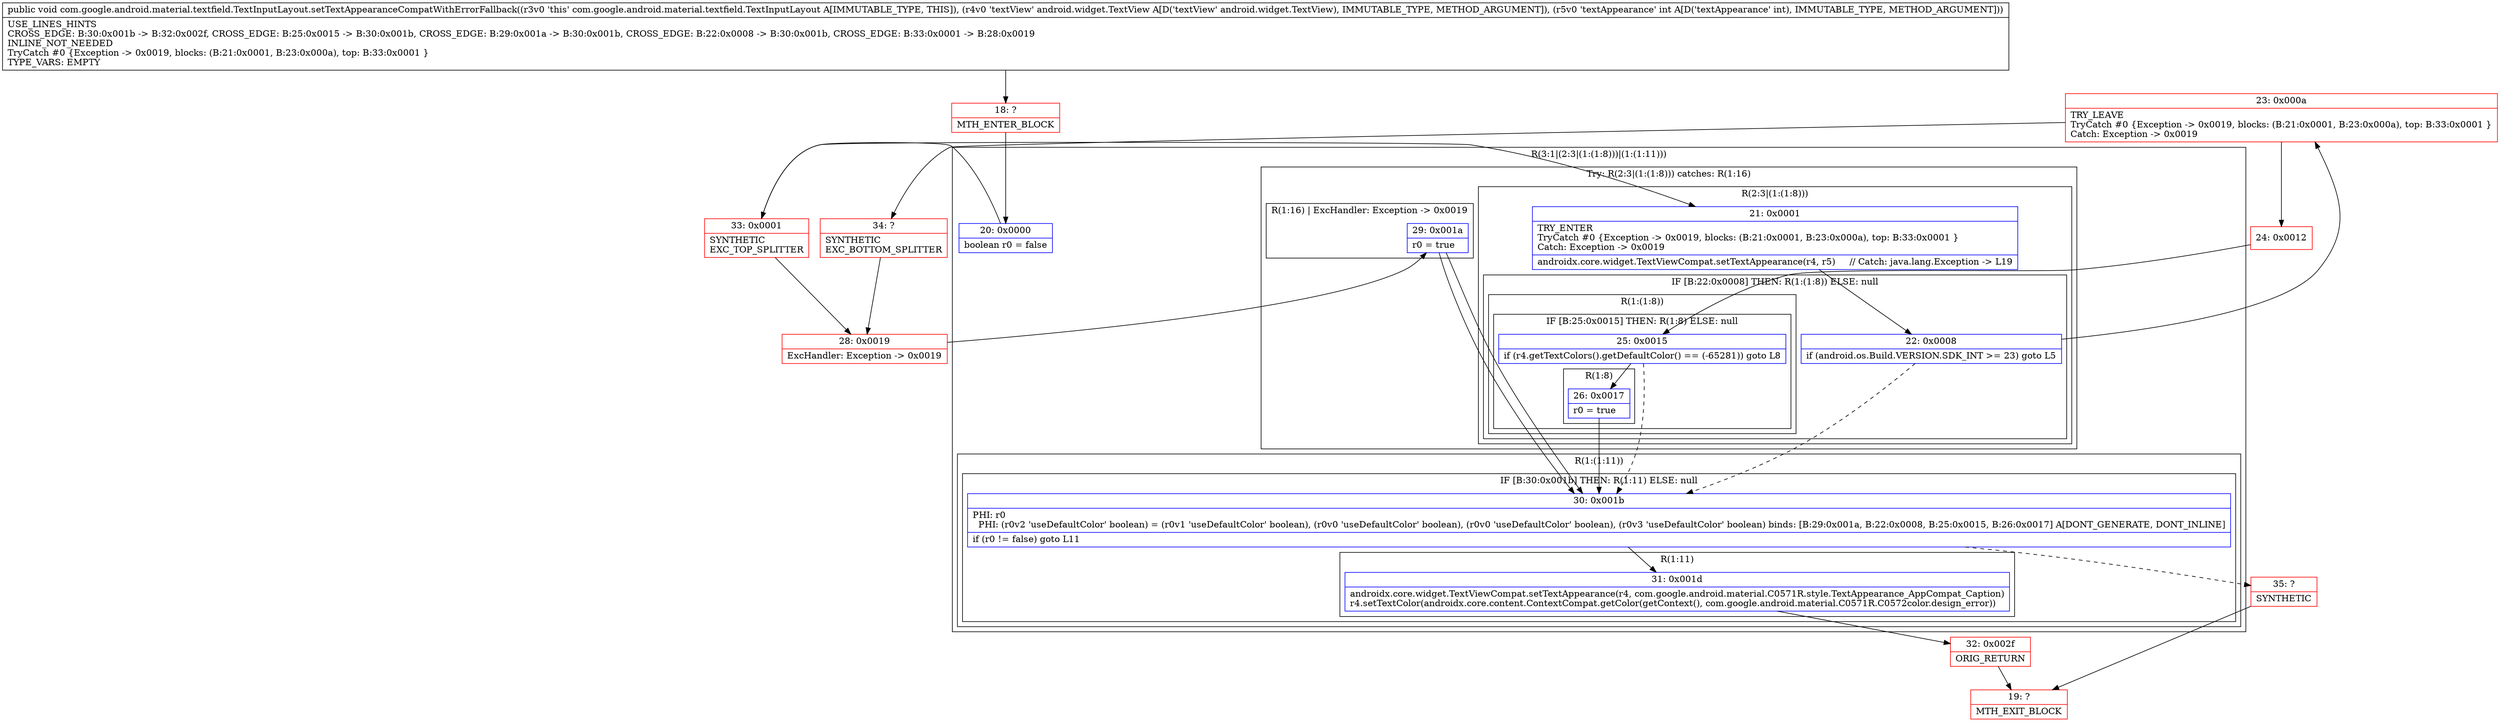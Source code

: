digraph "CFG forcom.google.android.material.textfield.TextInputLayout.setTextAppearanceCompatWithErrorFallback(Landroid\/widget\/TextView;I)V" {
subgraph cluster_Region_1967000191 {
label = "R(3:1|(2:3|(1:(1:8)))|(1:(1:11)))";
node [shape=record,color=blue];
Node_20 [shape=record,label="{20\:\ 0x0000|boolean r0 = false\l}"];
subgraph cluster_TryCatchRegion_436547076 {
label = "Try: R(2:3|(1:(1:8))) catches: R(1:16)";
node [shape=record,color=blue];
subgraph cluster_Region_1590229349 {
label = "R(2:3|(1:(1:8)))";
node [shape=record,color=blue];
Node_21 [shape=record,label="{21\:\ 0x0001|TRY_ENTER\lTryCatch #0 \{Exception \-\> 0x0019, blocks: (B:21:0x0001, B:23:0x000a), top: B:33:0x0001 \}\lCatch: Exception \-\> 0x0019\l|androidx.core.widget.TextViewCompat.setTextAppearance(r4, r5)     \/\/ Catch: java.lang.Exception \-\> L19\l}"];
subgraph cluster_IfRegion_1885224587 {
label = "IF [B:22:0x0008] THEN: R(1:(1:8)) ELSE: null";
node [shape=record,color=blue];
Node_22 [shape=record,label="{22\:\ 0x0008|if (android.os.Build.VERSION.SDK_INT \>= 23) goto L5\l}"];
subgraph cluster_Region_2103741603 {
label = "R(1:(1:8))";
node [shape=record,color=blue];
subgraph cluster_IfRegion_1310914565 {
label = "IF [B:25:0x0015] THEN: R(1:8) ELSE: null";
node [shape=record,color=blue];
Node_25 [shape=record,label="{25\:\ 0x0015|if (r4.getTextColors().getDefaultColor() == (\-65281)) goto L8\l}"];
subgraph cluster_Region_1649568851 {
label = "R(1:8)";
node [shape=record,color=blue];
Node_26 [shape=record,label="{26\:\ 0x0017|r0 = true\l}"];
}
}
}
}
}
subgraph cluster_Region_1118120274 {
label = "R(1:16) | ExcHandler: Exception \-\> 0x0019\l";
node [shape=record,color=blue];
Node_29 [shape=record,label="{29\:\ 0x001a|r0 = true\l}"];
}
}
subgraph cluster_Region_1463296885 {
label = "R(1:(1:11))";
node [shape=record,color=blue];
subgraph cluster_IfRegion_168145895 {
label = "IF [B:30:0x001b] THEN: R(1:11) ELSE: null";
node [shape=record,color=blue];
Node_30 [shape=record,label="{30\:\ 0x001b|PHI: r0 \l  PHI: (r0v2 'useDefaultColor' boolean) = (r0v1 'useDefaultColor' boolean), (r0v0 'useDefaultColor' boolean), (r0v0 'useDefaultColor' boolean), (r0v3 'useDefaultColor' boolean) binds: [B:29:0x001a, B:22:0x0008, B:25:0x0015, B:26:0x0017] A[DONT_GENERATE, DONT_INLINE]\l|if (r0 != false) goto L11\l}"];
subgraph cluster_Region_1444144511 {
label = "R(1:11)";
node [shape=record,color=blue];
Node_31 [shape=record,label="{31\:\ 0x001d|androidx.core.widget.TextViewCompat.setTextAppearance(r4, com.google.android.material.C0571R.style.TextAppearance_AppCompat_Caption)\lr4.setTextColor(androidx.core.content.ContextCompat.getColor(getContext(), com.google.android.material.C0571R.C0572color.design_error))\l}"];
}
}
}
}
subgraph cluster_Region_1118120274 {
label = "R(1:16) | ExcHandler: Exception \-\> 0x0019\l";
node [shape=record,color=blue];
Node_29 [shape=record,label="{29\:\ 0x001a|r0 = true\l}"];
}
Node_18 [shape=record,color=red,label="{18\:\ ?|MTH_ENTER_BLOCK\l}"];
Node_33 [shape=record,color=red,label="{33\:\ 0x0001|SYNTHETIC\lEXC_TOP_SPLITTER\l}"];
Node_23 [shape=record,color=red,label="{23\:\ 0x000a|TRY_LEAVE\lTryCatch #0 \{Exception \-\> 0x0019, blocks: (B:21:0x0001, B:23:0x000a), top: B:33:0x0001 \}\lCatch: Exception \-\> 0x0019\l}"];
Node_24 [shape=record,color=red,label="{24\:\ 0x0012}"];
Node_34 [shape=record,color=red,label="{34\:\ ?|SYNTHETIC\lEXC_BOTTOM_SPLITTER\l}"];
Node_32 [shape=record,color=red,label="{32\:\ 0x002f|ORIG_RETURN\l}"];
Node_19 [shape=record,color=red,label="{19\:\ ?|MTH_EXIT_BLOCK\l}"];
Node_35 [shape=record,color=red,label="{35\:\ ?|SYNTHETIC\l}"];
Node_28 [shape=record,color=red,label="{28\:\ 0x0019|ExcHandler: Exception \-\> 0x0019\l}"];
MethodNode[shape=record,label="{public void com.google.android.material.textfield.TextInputLayout.setTextAppearanceCompatWithErrorFallback((r3v0 'this' com.google.android.material.textfield.TextInputLayout A[IMMUTABLE_TYPE, THIS]), (r4v0 'textView' android.widget.TextView A[D('textView' android.widget.TextView), IMMUTABLE_TYPE, METHOD_ARGUMENT]), (r5v0 'textAppearance' int A[D('textAppearance' int), IMMUTABLE_TYPE, METHOD_ARGUMENT]))  | USE_LINES_HINTS\lCROSS_EDGE: B:30:0x001b \-\> B:32:0x002f, CROSS_EDGE: B:25:0x0015 \-\> B:30:0x001b, CROSS_EDGE: B:29:0x001a \-\> B:30:0x001b, CROSS_EDGE: B:22:0x0008 \-\> B:30:0x001b, CROSS_EDGE: B:33:0x0001 \-\> B:28:0x0019\lINLINE_NOT_NEEDED\lTryCatch #0 \{Exception \-\> 0x0019, blocks: (B:21:0x0001, B:23:0x000a), top: B:33:0x0001 \}\lTYPE_VARS: EMPTY\l}"];
MethodNode -> Node_18;Node_20 -> Node_33;
Node_21 -> Node_22;
Node_22 -> Node_23;
Node_22 -> Node_30[style=dashed];
Node_25 -> Node_26;
Node_25 -> Node_30[style=dashed];
Node_26 -> Node_30;
Node_29 -> Node_30;
Node_30 -> Node_31;
Node_30 -> Node_35[style=dashed];
Node_31 -> Node_32;
Node_29 -> Node_30;
Node_18 -> Node_20;
Node_33 -> Node_21;
Node_33 -> Node_28;
Node_23 -> Node_24;
Node_23 -> Node_34;
Node_24 -> Node_25;
Node_34 -> Node_28;
Node_32 -> Node_19;
Node_35 -> Node_19;
Node_28 -> Node_29;
}

